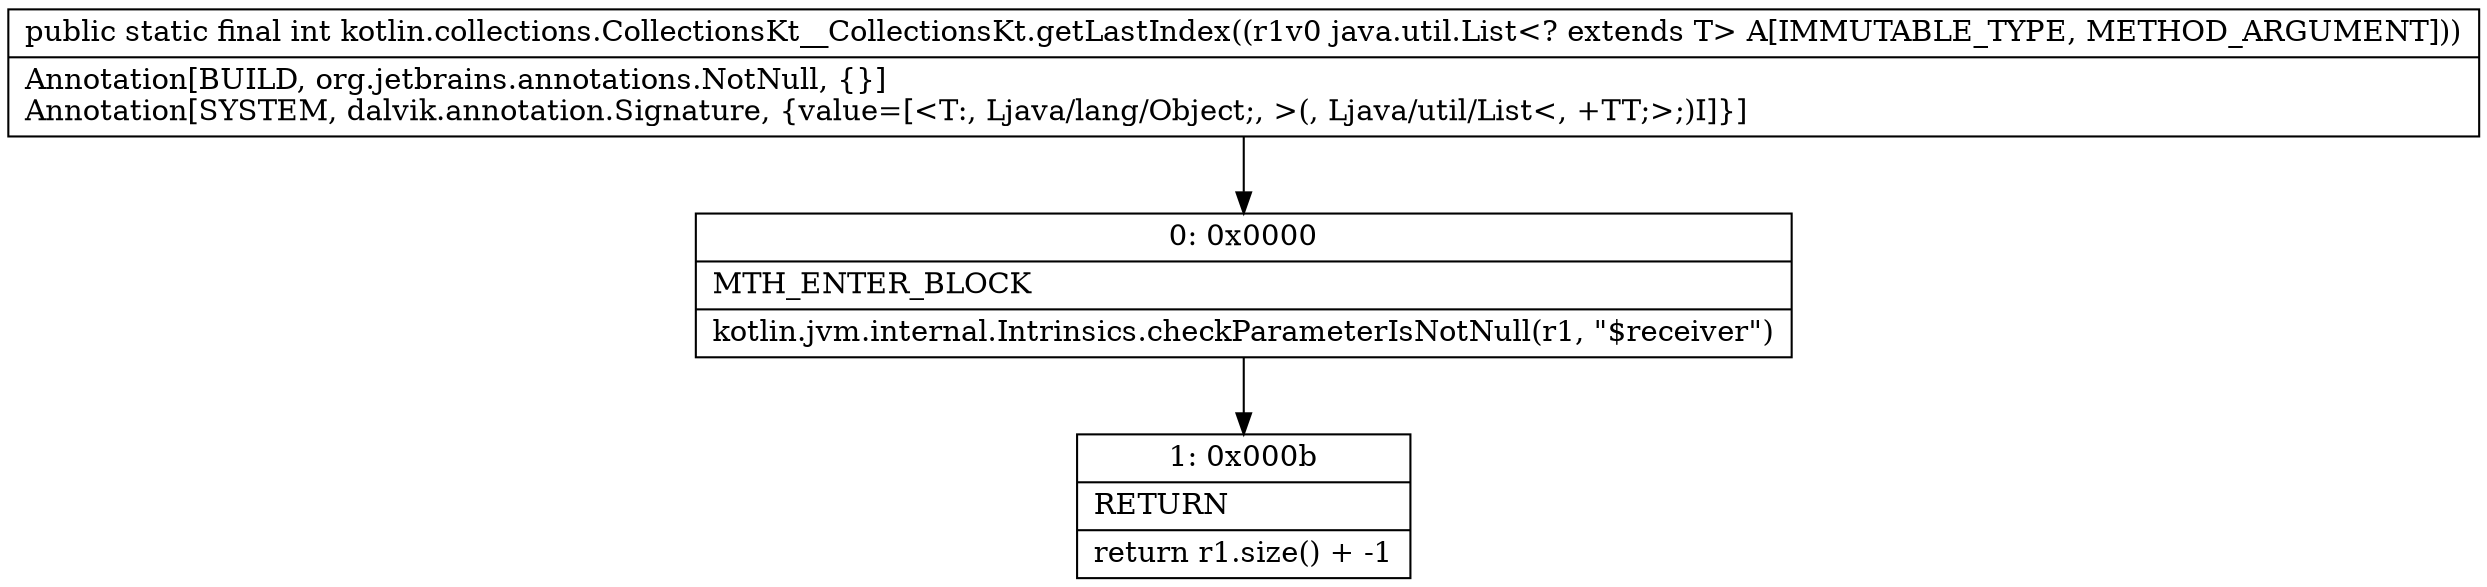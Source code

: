 digraph "CFG forkotlin.collections.CollectionsKt__CollectionsKt.getLastIndex(Ljava\/util\/List;)I" {
Node_0 [shape=record,label="{0\:\ 0x0000|MTH_ENTER_BLOCK\l|kotlin.jvm.internal.Intrinsics.checkParameterIsNotNull(r1, \"$receiver\")\l}"];
Node_1 [shape=record,label="{1\:\ 0x000b|RETURN\l|return r1.size() + \-1\l}"];
MethodNode[shape=record,label="{public static final int kotlin.collections.CollectionsKt__CollectionsKt.getLastIndex((r1v0 java.util.List\<? extends T\> A[IMMUTABLE_TYPE, METHOD_ARGUMENT]))  | Annotation[BUILD, org.jetbrains.annotations.NotNull, \{\}]\lAnnotation[SYSTEM, dalvik.annotation.Signature, \{value=[\<T:, Ljava\/lang\/Object;, \>(, Ljava\/util\/List\<, +TT;\>;)I]\}]\l}"];
MethodNode -> Node_0;
Node_0 -> Node_1;
}

